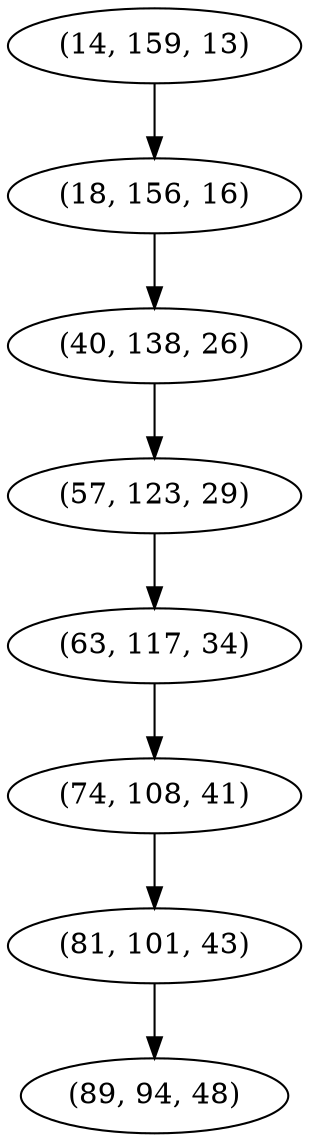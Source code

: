 digraph tree {
    "(14, 159, 13)";
    "(18, 156, 16)";
    "(40, 138, 26)";
    "(57, 123, 29)";
    "(63, 117, 34)";
    "(74, 108, 41)";
    "(81, 101, 43)";
    "(89, 94, 48)";
    "(14, 159, 13)" -> "(18, 156, 16)";
    "(18, 156, 16)" -> "(40, 138, 26)";
    "(40, 138, 26)" -> "(57, 123, 29)";
    "(57, 123, 29)" -> "(63, 117, 34)";
    "(63, 117, 34)" -> "(74, 108, 41)";
    "(74, 108, 41)" -> "(81, 101, 43)";
    "(81, 101, 43)" -> "(89, 94, 48)";
}
